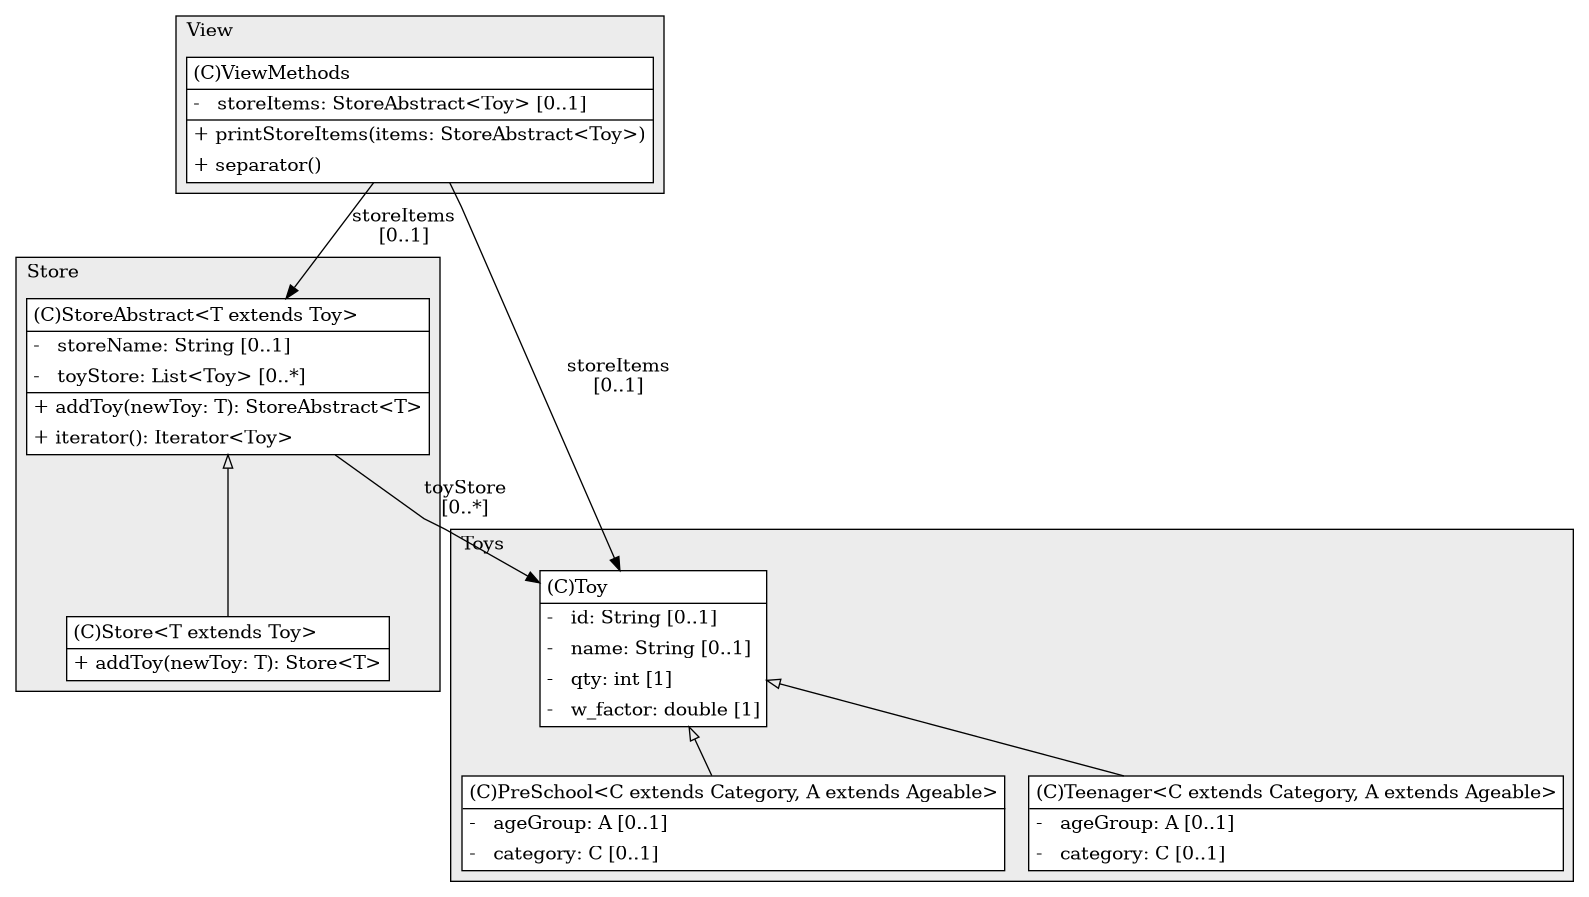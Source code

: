 @startuml

/' diagram meta data start
config=StructureConfiguration;
{
  "projectClassification": {
    "searchMode": "OpenProject", // OpenProject, AllProjects
    "includedProjects": "",
    "pathEndKeywords": "*.impl",
    "isClientPath": "",
    "isClientName": "",
    "isTestPath": "",
    "isTestName": "",
    "isMappingPath": "",
    "isMappingName": "",
    "isDataAccessPath": "",
    "isDataAccessName": "",
    "isDataStructurePath": "",
    "isDataStructureName": "",
    "isInterfaceStructuresPath": "",
    "isInterfaceStructuresName": "",
    "isEntryPointPath": "",
    "isEntryPointName": "",
    "treatFinalFieldsAsMandatory": false
  },
  "graphRestriction": {
    "classPackageExcludeFilter": "",
    "classPackageIncludeFilter": "",
    "classNameExcludeFilter": "",
    "classNameIncludeFilter": "",
    "methodNameExcludeFilter": "",
    "methodNameIncludeFilter": "",
    "removeByInheritance": "", // inheritance/annotation based filtering is done in a second step
    "removeByAnnotation": "",
    "removeByClassPackage": "", // cleanup the graph after inheritance/annotation based filtering is done
    "removeByClassName": "",
    "cutMappings": false,
    "cutEnum": true,
    "cutTests": true,
    "cutClient": true,
    "cutDataAccess": false,
    "cutInterfaceStructures": false,
    "cutDataStructures": false,
    "cutGetterAndSetter": true,
    "cutConstructors": true
  },
  "graphTraversal": {
    "forwardDepth": 6,
    "backwardDepth": 6,
    "classPackageExcludeFilter": "",
    "classPackageIncludeFilter": "",
    "classNameExcludeFilter": "",
    "classNameIncludeFilter": "",
    "methodNameExcludeFilter": "",
    "methodNameIncludeFilter": "",
    "hideMappings": false,
    "hideDataStructures": false,
    "hidePrivateMethods": true,
    "hideInterfaceCalls": true, // indirection: implementation -> interface (is hidden) -> implementation
    "onlyShowApplicationEntryPoints": false, // root node is included
    "useMethodCallsForStructureDiagram": "ForwardOnly" // ForwardOnly, BothDirections, No
  },
  "details": {
    "aggregation": "GroupByClass", // ByClass, GroupByClass, None
    "showClassGenericTypes": true,
    "showMethods": true,
    "showMethodParameterNames": true,
    "showMethodParameterTypes": true,
    "showMethodReturnType": true,
    "showPackageLevels": 2,
    "showDetailedClassStructure": true
  },
  "rootClass": "View.ViewMethods",
  "extensionCallbackMethod": "" // qualified.class.name#methodName - signature: public static String method(String)
}
diagram meta data end '/



digraph g {
    rankdir="TB"
    splines=polyline
    

'nodes 
subgraph cluster_2612981 { 
   	label=Toys
	labeljust=l
	fillcolor="#ececec"
	style=filled
   
   PreSchool242644294[
	label=<<TABLE BORDER="1" CELLBORDER="0" CELLPADDING="4" CELLSPACING="0">
<TR><TD ALIGN="LEFT" >(C)PreSchool&lt;C extends Category, A extends Ageable&gt;</TD></TR>
<HR/>
<TR><TD ALIGN="LEFT" >-   ageGroup: A [0..1]</TD></TR>
<TR><TD ALIGN="LEFT" >-   category: C [0..1]</TD></TR>
</TABLE>>
	style=filled
	margin=0
	shape=plaintext
	fillcolor="#FFFFFF"
];

Teenager242644294[
	label=<<TABLE BORDER="1" CELLBORDER="0" CELLPADDING="4" CELLSPACING="0">
<TR><TD ALIGN="LEFT" >(C)Teenager&lt;C extends Category, A extends Ageable&gt;</TD></TR>
<HR/>
<TR><TD ALIGN="LEFT" >-   ageGroup: A [0..1]</TD></TR>
<TR><TD ALIGN="LEFT" >-   category: C [0..1]</TD></TR>
</TABLE>>
	style=filled
	margin=0
	shape=plaintext
	fillcolor="#FFFFFF"
];

Toy242644294[
	label=<<TABLE BORDER="1" CELLBORDER="0" CELLPADDING="4" CELLSPACING="0">
<TR><TD ALIGN="LEFT" >(C)Toy</TD></TR>
<HR/>
<TR><TD ALIGN="LEFT" >-   id: String [0..1]</TD></TR>
<TR><TD ALIGN="LEFT" >-   name: String [0..1]</TD></TR>
<TR><TD ALIGN="LEFT" >-   qty: int [1]</TD></TR>
<TR><TD ALIGN="LEFT" >-   w_factor: double [1]</TD></TR>
</TABLE>>
	style=filled
	margin=0
	shape=plaintext
	fillcolor="#FFFFFF"
];
} 

subgraph cluster_2666181 { 
   	label=View
	labeljust=l
	fillcolor="#ececec"
	style=filled
   
   ViewMethods2666181[
	label=<<TABLE BORDER="1" CELLBORDER="0" CELLPADDING="4" CELLSPACING="0">
<TR><TD ALIGN="LEFT" >(C)ViewMethods</TD></TR>
<HR/>
<TR><TD ALIGN="LEFT" >-   storeItems: StoreAbstract&lt;Toy&gt; [0..1]</TD></TR>
<HR/>
<TR><TD ALIGN="LEFT" >+ printStoreItems(items: StoreAbstract&lt;Toy&gt;)</TD></TR>
<TR><TD ALIGN="LEFT" >+ separator()</TD></TR>
</TABLE>>
	style=filled
	margin=0
	shape=plaintext
	fillcolor="#FFFFFF"
];
} 

subgraph cluster_80218305 { 
   	label=Store
	labeljust=l
	fillcolor="#ececec"
	style=filled
   
   Store1067177372[
	label=<<TABLE BORDER="1" CELLBORDER="0" CELLPADDING="4" CELLSPACING="0">
<TR><TD ALIGN="LEFT" >(C)Store&lt;T extends Toy&gt;</TD></TR>
<HR/>
<TR><TD ALIGN="LEFT" >+ addToy(newToy: T): Store&lt;T&gt;</TD></TR>
</TABLE>>
	style=filled
	margin=0
	shape=plaintext
	fillcolor="#FFFFFF"
];

StoreAbstract1067177372[
	label=<<TABLE BORDER="1" CELLBORDER="0" CELLPADDING="4" CELLSPACING="0">
<TR><TD ALIGN="LEFT" >(C)StoreAbstract&lt;T extends Toy&gt;</TD></TR>
<HR/>
<TR><TD ALIGN="LEFT" >-   storeName: String [0..1]</TD></TR>
<TR><TD ALIGN="LEFT" >-   toyStore: List&lt;Toy&gt; [0..*]</TD></TR>
<HR/>
<TR><TD ALIGN="LEFT" >+ addToy(newToy: T): StoreAbstract&lt;T&gt;</TD></TR>
<TR><TD ALIGN="LEFT" >+ iterator(): Iterator&lt;Toy&gt;</TD></TR>
</TABLE>>
	style=filled
	margin=0
	shape=plaintext
	fillcolor="#FFFFFF"
];
} 

'edges    
StoreAbstract1067177372 -> Store1067177372[arrowhead=none, arrowtail=empty, dir=both];
StoreAbstract1067177372 -> Toy242644294[label="toyStore
[0..*]"];
Toy242644294 -> PreSchool242644294[arrowhead=none, arrowtail=empty, dir=both];
Toy242644294 -> Teenager242644294[arrowhead=none, arrowtail=empty, dir=both];
ViewMethods2666181 -> StoreAbstract1067177372[label="storeItems
[0..1]"];
ViewMethods2666181 -> Toy242644294[label="storeItems
[0..1]"];
    
}
@enduml